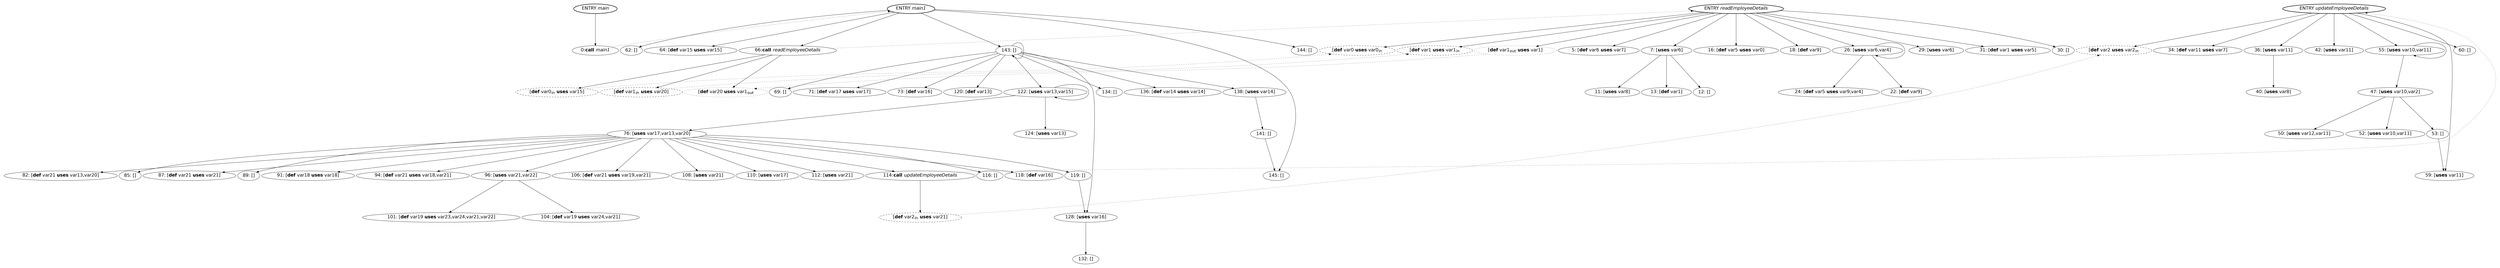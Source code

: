 strict digraph G {
  nodesep=0.1;
  ranksep=2;
  pad=0.25;
  overlap=false;
  1 [ label=<ENTRY <I>main</I>> shape="oval" fontsize="20" style="bold" fontname="helvetica" ];
  2 [ label=<0:<B>call</B> <I>main1</I>> shape="oval" fontsize="20" fontname="helvetica" ];
  3 [ label=<ENTRY <I>readEmployeeDetails</I>> shape="oval" fontsize="20" style="bold" fontname="helvetica" ];
  4 [ label=<[<B>def</B> var0 <B>uses</B> var0<SUB>in</SUB>]> shape="oval" fontsize="20" style="dashed" fontname="helvetica" ];
  5 [ label=<[<B>def</B> var1 <B>uses</B> var1<SUB>in</SUB>]> shape="oval" fontsize="20" style="dashed" fontname="helvetica" ];
  6 [ label=<[<B>def</B> var1<SUB>out</SUB> <B>uses</B> var1]> shape="oval" fontsize="20" style="dotted" fontname="helvetica" ];
  7 [ label=<5: [<B>def</B> var6 <B>uses</B> var7]> shape="oval" fontsize="20" fontname="helvetica" ];
  8 [ label=<7: [<B>uses</B> var6]> shape="oval" fontsize="20" fontname="helvetica" ];
  9 [ label=<11: [<B>uses</B> var8]> shape="oval" fontsize="20" fontname="helvetica" ];
  10 [ label=<13: [<B>def</B> var1]> shape="oval" fontsize="20" fontname="helvetica" ];
  11 [ label=<12: []> shape="oval" fontsize="20" fontname="helvetica" ];
  12 [ label=<16: [<B>def</B> var5 <B>uses</B> var0]> shape="oval" fontsize="20" fontname="helvetica" ];
  13 [ label=<18: [<B>def</B> var9]> shape="oval" fontsize="20" fontname="helvetica" ];
  14 [ label=<26: [<B>uses</B> var6,var4]> shape="oval" fontsize="20" fontname="helvetica" ];
  15 [ label=<24: [<B>def</B> var5 <B>uses</B> var9,var4]> shape="oval" fontsize="20" fontname="helvetica" ];
  16 [ label=<22: [<B>def</B> var9]> shape="oval" fontsize="20" fontname="helvetica" ];
  17 [ label=<29: [<B>uses</B> var6]> shape="oval" fontsize="20" fontname="helvetica" ];
  18 [ label=<31: [<B>def</B> var1 <B>uses</B> var5]> shape="oval" fontsize="20" fontname="helvetica" ];
  19 [ label=<30: []> shape="oval" fontsize="20" fontname="helvetica" ];
  20 [ label=<ENTRY <I>updateEmployeeDetails</I>> shape="oval" fontsize="20" style="bold" fontname="helvetica" ];
  21 [ label=<[<B>def</B> var2 <B>uses</B> var2<SUB>in</SUB>]> shape="oval" fontsize="20" style="dashed" fontname="helvetica" ];
  22 [ label=<34: [<B>def</B> var11 <B>uses</B> var7]> shape="oval" fontsize="20" fontname="helvetica" ];
  23 [ label=<36: [<B>uses</B> var11]> shape="oval" fontsize="20" fontname="helvetica" ];
  24 [ label=<40: [<B>uses</B> var8]> shape="oval" fontsize="20" fontname="helvetica" ];
  25 [ label=<42: [<B>uses</B> var11]> shape="oval" fontsize="20" fontname="helvetica" ];
  26 [ label=<55: [<B>uses</B> var10,var11]> shape="oval" fontsize="20" fontname="helvetica" ];
  27 [ label=<47: [<B>uses</B> var10,var2]> shape="oval" fontsize="20" fontname="helvetica" ];
  28 [ label=<50: [<B>uses</B> var12,var11]> shape="oval" fontsize="20" fontname="helvetica" ];
  29 [ label=<52: [<B>uses</B> var10,var11]> shape="oval" fontsize="20" fontname="helvetica" ];
  30 [ label=<53: []> shape="oval" fontsize="20" fontname="helvetica" ];
  31 [ label=<59: [<B>uses</B> var11]> shape="oval" fontsize="20" fontname="helvetica" ];
  32 [ label=<60: []> shape="oval" fontsize="20" fontname="helvetica" ];
  33 [ label=<ENTRY <I>main1</I>> shape="oval" fontsize="20" style="bold" fontname="helvetica" ];
  34 [ label=<62: []> shape="oval" fontsize="20" fontname="helvetica" ];
  35 [ label=<64: [<B>def</B> var15 <B>uses</B> var15]> shape="oval" fontsize="20" fontname="helvetica" ];
  36 [ label=<66:<B>call</B> <I>readEmployeeDetails</I>> shape="oval" fontsize="20" fontname="helvetica" ];
  37 [ label=<[<B>def</B> var0<SUB>in</SUB> <B>uses</B> var15]> shape="oval" fontsize="20" style="dashed" fontname="helvetica" ];
  38 [ label=<[<B>def</B> var1<SUB>in</SUB> <B>uses</B> var20]> shape="oval" fontsize="20" style="dashed" fontname="helvetica" ];
  39 [ label=<[<B>def</B> var20 <B>uses</B> var1<SUB>out</SUB>]> shape="oval" fontsize="20" style="dotted" fontname="helvetica" ];
  40 [ label=<143: []> shape="oval" fontsize="20" fontname="helvetica" ];
  41 [ label=<69: []> shape="oval" fontsize="20" fontname="helvetica" ];
  42 [ label=<71: [<B>def</B> var17 <B>uses</B> var17]> shape="oval" fontsize="20" fontname="helvetica" ];
  43 [ label=<73: [<B>def</B> var16]> shape="oval" fontsize="20" fontname="helvetica" ];
  44 [ label=<120: [<B>def</B> var13]> shape="oval" fontsize="20" fontname="helvetica" ];
  45 [ label=<122: [<B>uses</B> var13,var15]> shape="oval" fontsize="20" fontname="helvetica" ];
  46 [ label=<76: [<B>uses</B> var17,var13,var20]> shape="oval" fontsize="20" fontname="helvetica" ];
  47 [ label=<82: [<B>def</B> var21 <B>uses</B> var13,var20]> shape="oval" fontsize="20" fontname="helvetica" ];
  48 [ label=<85: []> shape="oval" fontsize="20" fontname="helvetica" ];
  49 [ label=<87: [<B>def</B> var21 <B>uses</B> var21]> shape="oval" fontsize="20" fontname="helvetica" ];
  50 [ label=<89: []> shape="oval" fontsize="20" fontname="helvetica" ];
  51 [ label=<91: [<B>def</B> var18 <B>uses</B> var18]> shape="oval" fontsize="20" fontname="helvetica" ];
  52 [ label=<94: [<B>def</B> var21 <B>uses</B> var18,var21]> shape="oval" fontsize="20" fontname="helvetica" ];
  53 [ label=<96: [<B>uses</B> var21,var22]> shape="oval" fontsize="20" fontname="helvetica" ];
  54 [ label=<101: [<B>def</B> var19 <B>uses</B> var23,var24,var21,var22]> shape="oval" fontsize="20" fontname="helvetica" ];
  55 [ label=<104: [<B>def</B> var19 <B>uses</B> var24,var21]> shape="oval" fontsize="20" fontname="helvetica" ];
  56 [ label=<106: [<B>def</B> var21 <B>uses</B> var19,var21]> shape="oval" fontsize="20" fontname="helvetica" ];
  57 [ label=<108: [<B>uses</B> var21]> shape="oval" fontsize="20" fontname="helvetica" ];
  58 [ label=<110: [<B>uses</B> var17]> shape="oval" fontsize="20" fontname="helvetica" ];
  59 [ label=<112: [<B>uses</B> var21]> shape="oval" fontsize="20" fontname="helvetica" ];
  60 [ label=<114:<B>call</B> <I>updateEmployeeDetails</I>> shape="oval" fontsize="20" fontname="helvetica" ];
  61 [ label=<[<B>def</B> var2<SUB>in</SUB> <B>uses</B> var21]> shape="oval" fontsize="20" style="dashed" fontname="helvetica" ];
  62 [ label=<116: []> shape="oval" fontsize="20" fontname="helvetica" ];
  63 [ label=<118: [<B>def</B> var16]> shape="oval" fontsize="20" fontname="helvetica" ];
  64 [ label=<119: []> shape="oval" fontsize="20" fontname="helvetica" ];
  65 [ label=<124: [<B>uses</B> var13]> shape="oval" fontsize="20" fontname="helvetica" ];
  66 [ label=<128: [<B>uses</B> var16]> shape="oval" fontsize="20" fontname="helvetica" ];
  67 [ label=<132: []> shape="oval" fontsize="20" fontname="helvetica" ];
  68 [ label=<134: []> shape="oval" fontsize="20" fontname="helvetica" ];
  69 [ label=<136: [<B>def</B> var14 <B>uses</B> var14]> shape="oval" fontsize="20" fontname="helvetica" ];
  70 [ label=<138: [<B>uses</B> var14]> shape="oval" fontsize="20" fontname="helvetica" ];
  71 [ label=<141: []> shape="oval" fontsize="20" fontname="helvetica" ];
  72 [ label=<145: []> shape="oval" fontsize="20" fontname="helvetica" ];
  73 [ label=<144: []> shape="oval" fontsize="20" fontname="helvetica" ];
  1 -> 2 [ splines="true" ];
  8 -> 9 [ splines="true" ];
  8 -> 10 [ splines="true" ];
  8 -> 11 [ splines="true" ];
  14 -> 15 [ splines="true" ];
  14 -> 16 [ splines="true" ];
  14 -> 14 [ splines="true" ];
  3 -> 4 [ splines="true" ];
  3 -> 5 [ splines="true" ];
  3 -> 6 [ splines="true" ];
  3 -> 7 [ splines="true" ];
  3 -> 8 [ splines="true" ];
  3 -> 12 [ splines="true" ];
  3 -> 13 [ splines="true" ];
  3 -> 14 [ splines="true" ];
  3 -> 17 [ splines="true" ];
  3 -> 18 [ splines="true" ];
  3 -> 19 [ splines="true" ];
  23 -> 24 [ splines="true" ];
  27 -> 28 [ splines="true" ];
  27 -> 29 [ splines="true" ];
  27 -> 30 [ splines="true" ];
  26 -> 27 [ splines="true" ];
  26 -> 26 [ splines="true" ];
  20 -> 21 [ splines="true" ];
  20 -> 22 [ splines="true" ];
  20 -> 23 [ splines="true" ];
  20 -> 25 [ splines="true" ];
  20 -> 26 [ splines="true" ];
  20 -> 31 [ splines="true" ];
  20 -> 32 [ splines="true" ];
  36 -> 37 [ splines="true" ];
  36 -> 38 [ splines="true" ];
  36 -> 39 [ splines="true" ];
  53 -> 54 [ splines="true" ];
  53 -> 55 [ ];
  60 -> 61 [ splines="true" ];
  46 -> 47 [ splines="true" ];
  46 -> 48 [ splines="true" ];
  46 -> 49 [ splines="true" ];
  46 -> 50 [ splines="true" ];
  46 -> 51 [ splines="true" ];
  46 -> 52 [ splines="true" ];
  46 -> 53 [ splines="true" ];
  46 -> 56 [ splines="true" ];
  46 -> 57 [ splines="true" ];
  46 -> 58 [ splines="true" ];
  46 -> 59 [ splines="true" ];
  46 -> 60 [ splines="true" ];
  46 -> 62 [ splines="true" ];
  46 -> 63 [ splines="true" ];
  46 -> 64 [ splines="true" ];
  45 -> 46 [ splines="true" ];
  45 -> 65 [ splines="true" ];
  45 -> 45 [ splines="true" ];
  66 -> 67 [ splines="true" ];
  70 -> 71 [ splines="true" ];
  40 -> 41 [ splines="true" ];
  40 -> 42 [ splines="true" ];
  40 -> 43 [ splines="true" ];
  40 -> 44 [ splines="true" ];
  40 -> 45 [ splines="true" ];
  40 -> 66 [ splines="true" ];
  40 -> 68 [ splines="true" ];
  40 -> 69 [ splines="true" ];
  40 -> 70 [ splines="true" ];
  40 -> 40 [ splines="true" ];
  33 -> 34 [ splines="true" ];
  33 -> 35 [ splines="true" ];
  33 -> 36 [ splines="true" ];
  33 -> 40 [ splines="true" ];
  33 -> 72 [ splines="true" ];
  33 -> 73 [ splines="true" ];
  2 -> 33 [ style="dotted" constraint="false" ];
  36 -> 3 [ style="dotted" constraint="false" ];
  37 -> 4 [ style="dotted" constraint="false" ];
  38 -> 5 [ style="dotted" constraint="false" ];
  6 -> 39 [ style="dotted" constraint="false" ];
  60 -> 20 [ style="dotted" constraint="false" ];
  61 -> 21 [ style="dotted" constraint="false" ];
  30 -> 31 [ splines="true" ];
  64 -> 66 [ splines="true" ];
  71 -> 72 [ splines="true" ];
}

